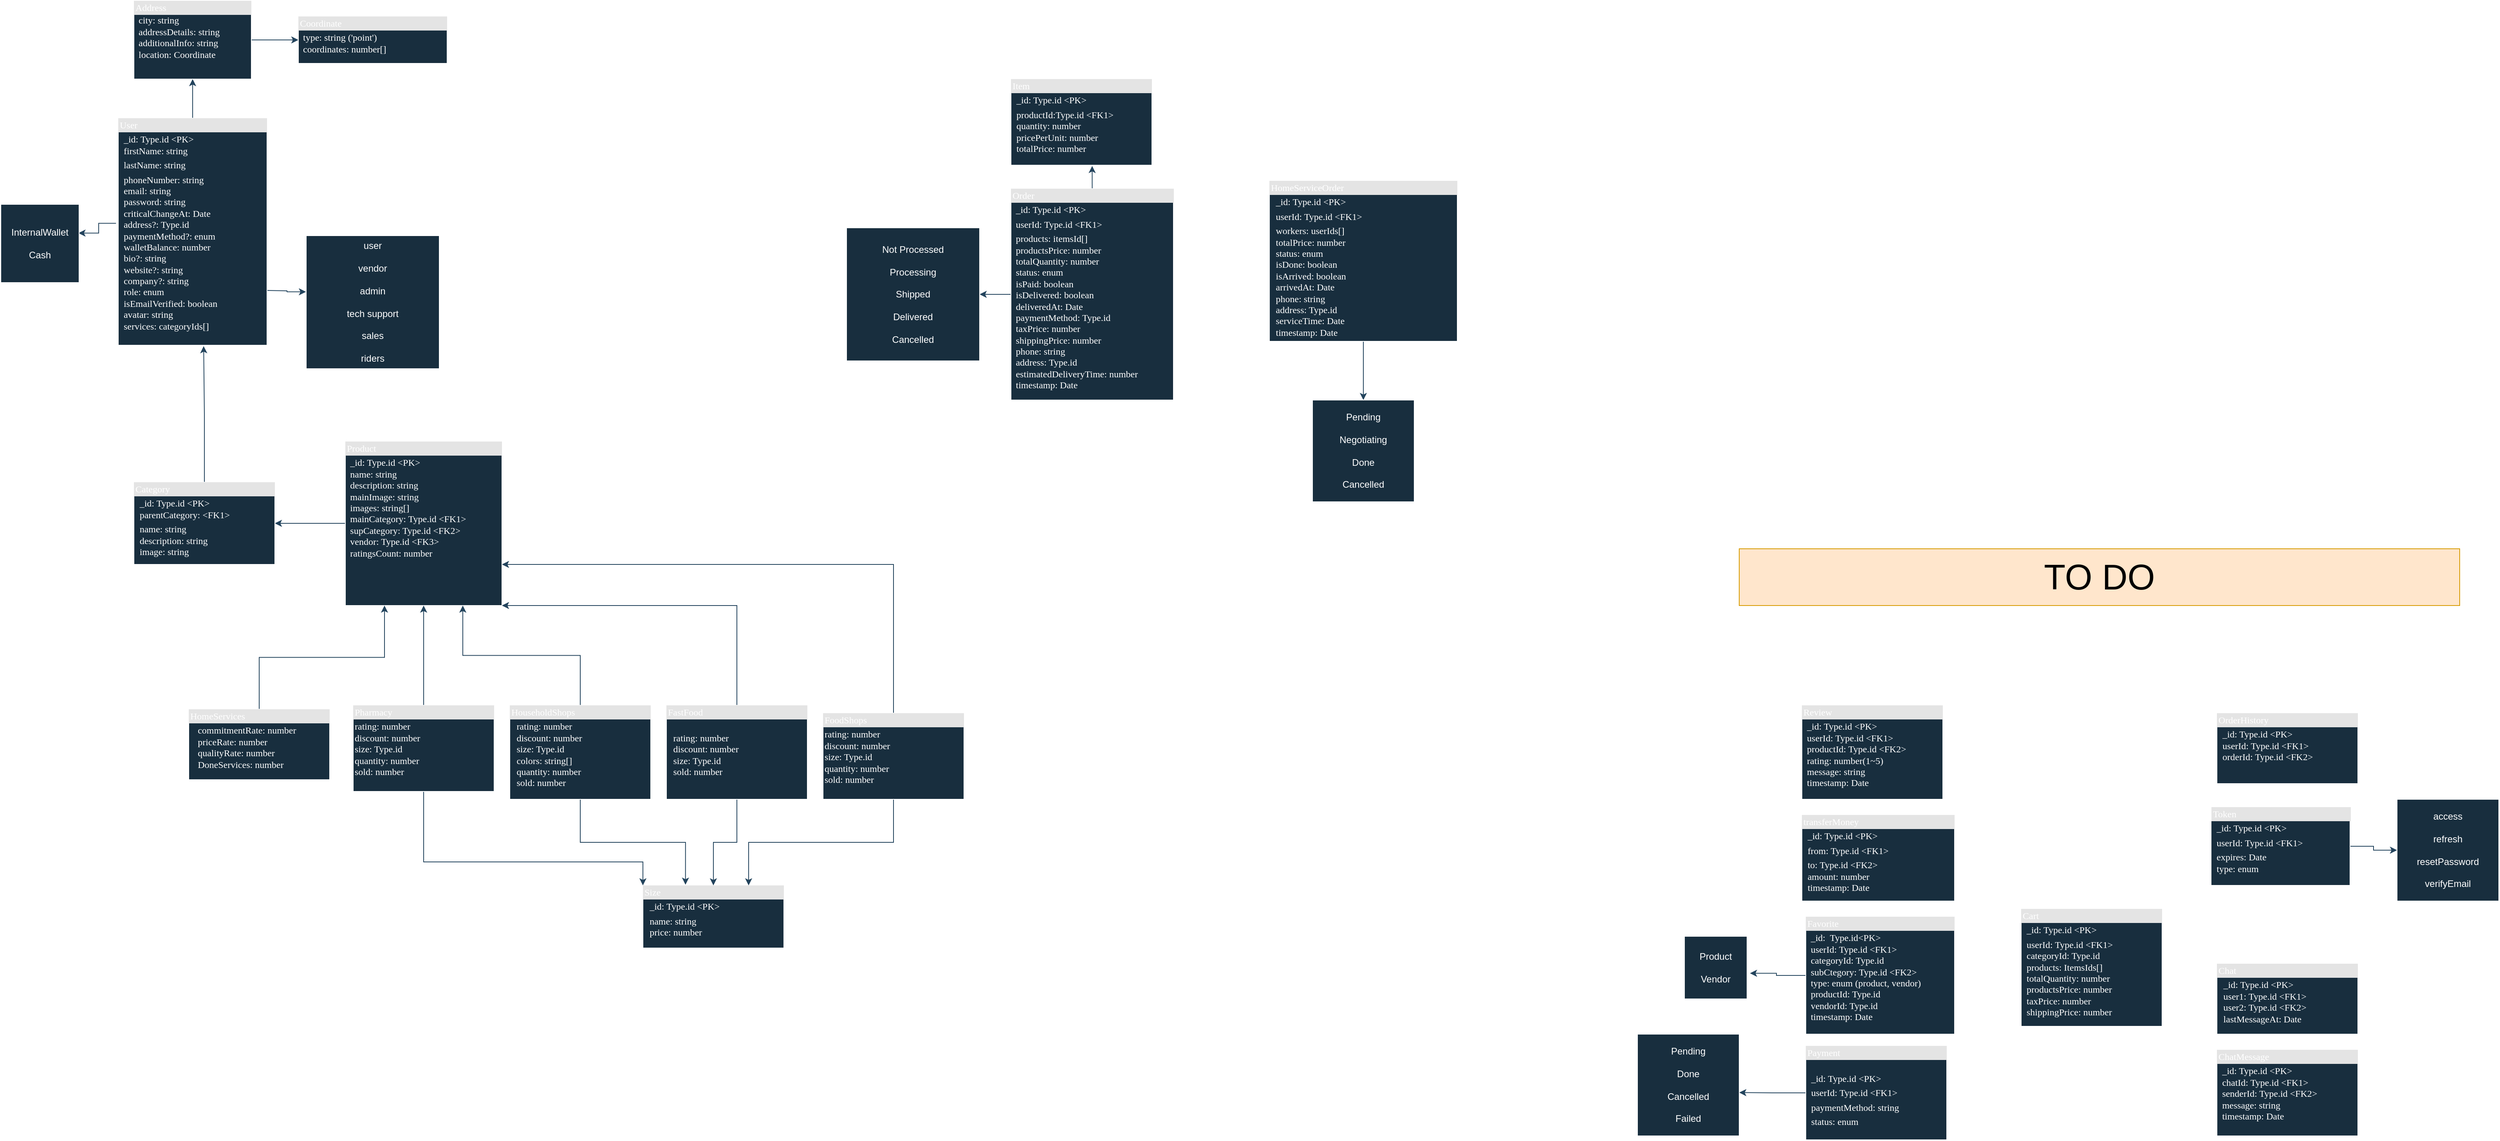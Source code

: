 <mxfile version="21.6.6" type="device">
  <diagram name="Page-1" id="2ca16b54-16f6-2749-3443-fa8db7711227">
    <mxGraphModel dx="6800" dy="2807" grid="1" gridSize="10" guides="1" tooltips="1" connect="1" arrows="1" fold="1" page="1" pageScale="1" pageWidth="1100" pageHeight="850" background="none" math="0" shadow="0">
      <root>
        <mxCell id="0" />
        <mxCell id="1" parent="0" />
        <mxCell id="s3C25jFBt-9yLEdoIZRi-40" style="edgeStyle=orthogonalEdgeStyle;rounded=0;orthogonalLoop=1;jettySize=auto;html=1;entryX=-0.002;entryY=0.422;entryDx=0;entryDy=0;entryPerimeter=0;labelBackgroundColor=none;fontColor=default;strokeColor=#23445D;" edge="1" parent="1" target="s3C25jFBt-9yLEdoIZRi-39">
          <mxGeometry relative="1" as="geometry">
            <mxPoint x="-1940" y="-430" as="sourcePoint" />
          </mxGeometry>
        </mxCell>
        <mxCell id="s3C25jFBt-9yLEdoIZRi-51" style="edgeStyle=orthogonalEdgeStyle;rounded=0;orthogonalLoop=1;jettySize=auto;html=1;exitX=0.5;exitY=0;exitDx=0;exitDy=0;entryX=0.5;entryY=1;entryDx=0;entryDy=0;labelBackgroundColor=none;fontColor=default;strokeColor=#23445D;" edge="1" parent="1" source="2ed32ef02a7f4228-1" target="2ed32ef02a7f4228-7">
          <mxGeometry relative="1" as="geometry" />
        </mxCell>
        <mxCell id="s3C25jFBt-9yLEdoIZRi-56" style="edgeStyle=orthogonalEdgeStyle;rounded=0;orthogonalLoop=1;jettySize=auto;html=1;exitX=-0.015;exitY=0.463;exitDx=0;exitDy=0;entryX=0.992;entryY=0.367;entryDx=0;entryDy=0;entryPerimeter=0;exitPerimeter=0;labelBackgroundColor=none;fontColor=default;strokeColor=#23445D;" edge="1" parent="1" source="2ed32ef02a7f4228-1" target="s3C25jFBt-9yLEdoIZRi-55">
          <mxGeometry relative="1" as="geometry" />
        </mxCell>
        <mxCell id="2ed32ef02a7f4228-1" value="&lt;div data-darkreader-inline-bgcolor=&quot;&quot; data-darkreader-inline-bgimage=&quot;&quot; style=&quot;box-sizing: border-box; width: 100%; background: rgb(228, 228, 228); padding: 2px; --darkreader-inline-bgimage: initial; --darkreader-inline-bgcolor: #272b2c;&quot;&gt;User&lt;/div&gt;&lt;table style=&quot;width:100%;font-size:1em;&quot; cellpadding=&quot;2&quot; cellspacing=&quot;0&quot;&gt;&lt;tbody&gt;&lt;tr&gt;&lt;td&gt;&lt;br&gt;&lt;/td&gt;&lt;td&gt;_id: Type.id &amp;lt;PK&amp;gt;&lt;br&gt;firstName: string&lt;/td&gt;&lt;/tr&gt;&lt;tr&gt;&lt;td&gt;&lt;br&gt;&lt;/td&gt;&lt;td&gt;lastName: string&lt;/td&gt;&lt;/tr&gt;&lt;tr&gt;&lt;td&gt;&lt;/td&gt;&lt;td&gt;phoneNumber: string&lt;br&gt;email: string&lt;br&gt;password: string&lt;br&gt;criticalChangeAt: Date&amp;nbsp; &amp;nbsp; &amp;nbsp;&amp;nbsp;&lt;br&gt;address?: Type.id&lt;br&gt;paymentMethod?: enum&lt;br&gt;walletBalance: number&lt;br&gt;bio?: string&lt;br&gt;website?: string&lt;br&gt;company?: string&lt;br&gt;role: enum&lt;br&gt;isEmailVerified: boolean&lt;br&gt;avatar: string&lt;br&gt;services: categoryIds[]&lt;br&gt;&lt;br&gt;&lt;/td&gt;&lt;td&gt;&lt;br&gt;&lt;/td&gt;&lt;td&gt;&lt;br&gt;&lt;/td&gt;&lt;td&gt;&lt;br&gt;&lt;/td&gt;&lt;td&gt;&lt;br&gt;&lt;/td&gt;&lt;/tr&gt;&lt;/tbody&gt;&lt;/table&gt;" style="verticalAlign=top;align=left;overflow=fill;html=1;rounded=0;shadow=0;comic=0;labelBackgroundColor=none;strokeWidth=1;fontFamily=Verdana;fontSize=12;fillColor=#182E3E;strokeColor=#FFFFFF;fontColor=#FFFFFF;" parent="1" vertex="1">
          <mxGeometry x="-2130" y="-650" width="190" height="290" as="geometry" />
        </mxCell>
        <mxCell id="s3C25jFBt-9yLEdoIZRi-57" style="edgeStyle=orthogonalEdgeStyle;rounded=0;orthogonalLoop=1;jettySize=auto;html=1;exitX=0;exitY=0.5;exitDx=0;exitDy=0;entryX=1;entryY=0.5;entryDx=0;entryDy=0;labelBackgroundColor=none;fontColor=default;strokeColor=#23445D;" edge="1" parent="1" source="2ed32ef02a7f4228-2" target="2ed32ef02a7f4228-8">
          <mxGeometry relative="1" as="geometry" />
        </mxCell>
        <mxCell id="2ed32ef02a7f4228-2" value="&lt;div data-darkreader-inline-bgcolor=&quot;&quot; data-darkreader-inline-bgimage=&quot;&quot; style=&quot;box-sizing: border-box; width: 100%; background: rgb(228, 228, 228); padding: 2px; --darkreader-inline-bgimage: initial; --darkreader-inline-bgcolor: #272b2c;&quot;&gt;Product&amp;nbsp;&lt;br&gt;&lt;/div&gt;&lt;table style=&quot;width: 100% ; font-size: 1em&quot; cellpadding=&quot;2&quot; cellspacing=&quot;0&quot;&gt;&lt;tbody&gt;&lt;tr&gt;&lt;td&gt;&lt;br&gt;&lt;/td&gt;&lt;td&gt;_id: Type.id &amp;lt;PK&amp;gt;&lt;br&gt;name: string&lt;br&gt;description: string&lt;br&gt;mainImage: string&lt;br&gt;images: string[]&lt;br&gt;mainCategory: Type.id &amp;lt;FK1&amp;gt;&lt;br&gt;supCategory: Type.id &amp;lt;FK2&amp;gt;&lt;br&gt;vendor: Type.id &amp;lt;FK3&amp;gt;&lt;br&gt;ratingsCount: number&lt;br&gt;&lt;/td&gt;&lt;/tr&gt;&lt;tr&gt;&lt;td&gt;&lt;br&gt;&lt;/td&gt;&lt;td&gt;&lt;br&gt;&lt;br&gt;&lt;/td&gt;&lt;td&gt;&lt;br&gt;&lt;/td&gt;&lt;td&gt;&lt;br&gt;&lt;/td&gt;&lt;td&gt;&lt;br&gt;&lt;/td&gt;&lt;td&gt;&lt;br&gt;&lt;/td&gt;&lt;td&gt;&lt;br&gt;&lt;/td&gt;&lt;td&gt;&lt;br&gt;&lt;/td&gt;&lt;td&gt;&lt;br&gt;&lt;/td&gt;&lt;td&gt;&lt;br&gt;&lt;/td&gt;&lt;td&gt;&lt;br&gt;&lt;/td&gt;&lt;/tr&gt;&lt;/tbody&gt;&lt;/table&gt;" style="verticalAlign=top;align=left;overflow=fill;html=1;rounded=0;shadow=0;comic=0;labelBackgroundColor=none;strokeWidth=1;fontFamily=Verdana;fontSize=12;fillColor=#182E3E;strokeColor=#FFFFFF;fontColor=#FFFFFF;" parent="1" vertex="1">
          <mxGeometry x="-1840" y="-237.5" width="200" height="210" as="geometry" />
        </mxCell>
        <mxCell id="2ed32ef02a7f4228-3" value="&lt;div data-darkreader-inline-bgcolor=&quot;&quot; data-darkreader-inline-bgimage=&quot;&quot; style=&quot;box-sizing: border-box; width: 100%; background: rgb(228, 228, 228); padding: 2px; --darkreader-inline-bgimage: initial; --darkreader-inline-bgcolor: #272b2c;&quot;&gt;Cart&lt;br&gt;&lt;/div&gt;&lt;table style=&quot;width: 100% ; font-size: 1em&quot; cellpadding=&quot;2&quot; cellspacing=&quot;0&quot;&gt;&lt;tbody&gt;&lt;tr&gt;&lt;td&gt;&lt;br&gt;&lt;/td&gt;&lt;td&gt;_id: Type.id &amp;lt;PK&amp;gt;&lt;br&gt;&lt;/td&gt;&lt;/tr&gt;&lt;tr&gt;&lt;td style=&quot;&quot;&gt;&lt;br&gt;&lt;/td&gt;&lt;td&gt;userId: Type.id &amp;lt;FK1&amp;gt;&lt;br&gt;categoryId: Type.id&lt;br&gt;products: ItemsIds[]&lt;br&gt;totalQuantity: number&lt;br&gt;productsPrice: number&amp;nbsp;&lt;br&gt;taxPrice: number&lt;br data-darkreader-inline-border=&quot;&quot; style=&quot;border-color: var(--darkreader-border--border-color); --darkreader-inline-border: var(--darkreader-border--darkreader-border--border-color);&quot;&gt;shippingPrice: number&lt;br&gt;&lt;/td&gt;&lt;td&gt;&lt;br&gt;&lt;/td&gt;&lt;td&gt;&lt;/td&gt;&lt;td&gt;&lt;/td&gt;&lt;td&gt;&lt;/td&gt;&lt;td&gt;&lt;/td&gt;&lt;td&gt;&lt;br&gt;&lt;/td&gt;&lt;/tr&gt;&lt;/tbody&gt;&lt;/table&gt;" style="verticalAlign=top;align=left;overflow=fill;html=1;rounded=0;shadow=0;comic=0;labelBackgroundColor=none;strokeWidth=1;fontFamily=Verdana;fontSize=12;fillColor=#182E3E;strokeColor=#FFFFFF;fontColor=#FFFFFF;" parent="1" vertex="1">
          <mxGeometry x="300" y="360" width="180" height="150" as="geometry" />
        </mxCell>
        <mxCell id="s3C25jFBt-9yLEdoIZRi-48" style="edgeStyle=orthogonalEdgeStyle;rounded=0;orthogonalLoop=1;jettySize=auto;html=1;exitX=0;exitY=0.5;exitDx=0;exitDy=0;entryX=1;entryY=0.574;entryDx=0;entryDy=0;entryPerimeter=0;labelBackgroundColor=none;fontColor=default;strokeColor=#23445D;" edge="1" parent="1" source="2ed32ef02a7f4228-4" target="s3C25jFBt-9yLEdoIZRi-47">
          <mxGeometry relative="1" as="geometry" />
        </mxCell>
        <mxCell id="2ed32ef02a7f4228-4" value="&lt;div data-darkreader-inline-bgcolor=&quot;&quot; data-darkreader-inline-bgimage=&quot;&quot; style=&quot;box-sizing: border-box; width: 100%; background: rgb(228, 228, 228); padding: 2px; --darkreader-inline-bgimage: initial; --darkreader-inline-bgcolor: #272b2c;&quot;&gt;Payment&amp;nbsp;&lt;br&gt;&lt;/div&gt;&lt;br&gt;&lt;table style=&quot;width: 100% ; font-size: 1em&quot; cellpadding=&quot;2&quot; cellspacing=&quot;0&quot;&gt;&lt;tbody&gt;&lt;tr&gt;&lt;td&gt;&lt;br&gt;&lt;/td&gt;&lt;td&gt;_id: Type.id &amp;lt;PK&amp;gt;&lt;br&gt;&lt;/td&gt;&lt;/tr&gt;&lt;tr&gt;&lt;td&gt;&lt;br&gt;&lt;/td&gt;&lt;td&gt;userId: Type.id &amp;lt;FK1&amp;gt;&lt;br&gt;&lt;/td&gt;&lt;/tr&gt;&lt;tr&gt;&lt;td&gt;&lt;/td&gt;&lt;td&gt;paymentMethod: string&lt;br&gt;&lt;/td&gt;&lt;/tr&gt;&lt;tr&gt;&lt;td&gt;&lt;br&gt;&lt;/td&gt;&lt;td&gt;status: enum&lt;br&gt;&lt;br&gt;&lt;/td&gt;&lt;td&gt;&lt;br&gt;&lt;/td&gt;&lt;td&gt;&lt;br&gt;&lt;/td&gt;&lt;td&gt;&lt;br&gt;&lt;/td&gt;&lt;td&gt;&lt;br&gt;&lt;/td&gt;&lt;td&gt;&lt;br&gt;&lt;/td&gt;&lt;td&gt;&lt;br&gt;&lt;/td&gt;&lt;td&gt;&lt;br&gt;&lt;/td&gt;&lt;/tr&gt;&lt;/tbody&gt;&lt;/table&gt;" style="verticalAlign=top;align=left;overflow=fill;html=1;rounded=0;shadow=0;comic=0;labelBackgroundColor=none;strokeWidth=1;fontFamily=Verdana;fontSize=12;fillColor=#182E3E;strokeColor=#FFFFFF;fontColor=#FFFFFF;" parent="1" vertex="1">
          <mxGeometry x="25" y="535" width="180" height="120" as="geometry" />
        </mxCell>
        <mxCell id="s3C25jFBt-9yLEdoIZRi-44" style="edgeStyle=orthogonalEdgeStyle;rounded=0;orthogonalLoop=1;jettySize=auto;html=1;exitX=0;exitY=0.5;exitDx=0;exitDy=0;entryX=1;entryY=0.5;entryDx=0;entryDy=0;labelBackgroundColor=none;fontColor=default;strokeColor=#23445D;" edge="1" parent="1" source="2ed32ef02a7f4228-5" target="s3C25jFBt-9yLEdoIZRi-43">
          <mxGeometry relative="1" as="geometry" />
        </mxCell>
        <mxCell id="s3C25jFBt-9yLEdoIZRi-76" style="edgeStyle=orthogonalEdgeStyle;rounded=0;orthogonalLoop=1;jettySize=auto;html=1;exitX=0.5;exitY=0;exitDx=0;exitDy=0;entryX=0.576;entryY=1.009;entryDx=0;entryDy=0;entryPerimeter=0;strokeColor=#23445D;" edge="1" parent="1" source="2ed32ef02a7f4228-5" target="s3C25jFBt-9yLEdoIZRi-7">
          <mxGeometry relative="1" as="geometry" />
        </mxCell>
        <mxCell id="2ed32ef02a7f4228-5" value="&lt;div data-darkreader-inline-bgcolor=&quot;&quot; data-darkreader-inline-bgimage=&quot;&quot; style=&quot;box-sizing: border-box; width: 100%; background: rgb(228, 228, 228); padding: 2px; --darkreader-inline-bgimage: initial; --darkreader-inline-bgcolor: #272b2c;&quot;&gt;Order&lt;br&gt;&lt;/div&gt;&lt;table style=&quot;width:100%;font-size:1em;&quot; cellpadding=&quot;2&quot; cellspacing=&quot;0&quot;&gt;&lt;tbody&gt;&lt;tr&gt;&lt;td&gt;&lt;br&gt;&lt;/td&gt;&lt;td&gt;_id: Type.id &amp;lt;PK&amp;gt;&lt;br&gt;&lt;/td&gt;&lt;/tr&gt;&lt;tr&gt;&lt;td&gt;&lt;br&gt;&lt;/td&gt;&lt;td&gt;userId: Type.id &amp;lt;FK1&amp;gt;&amp;nbsp;&lt;br&gt;&lt;/td&gt;&lt;/tr&gt;&lt;tr&gt;&lt;td&gt;&lt;/td&gt;&lt;td&gt;products: itemsId[]&lt;br&gt;productsPrice: number&lt;br&gt;totalQuantity: number&lt;br&gt;status: enum&lt;br&gt;isPaid: boolean&lt;br&gt;isDelivered: boolean&lt;br&gt;deliveredAt: Date&lt;br&gt;paymentMethod: Type.id&lt;br&gt;taxPrice: number&lt;br&gt;shippingPrice: number&lt;br&gt;phone: string&lt;br&gt;address: Type.id&lt;br&gt;estimatedDeliveryTime: number&lt;br&gt;timestamp: Date&lt;/td&gt;&lt;td&gt;&lt;br&gt;&lt;/td&gt;&lt;td&gt;&lt;br&gt;&lt;/td&gt;&lt;td&gt;&lt;br&gt;&lt;/td&gt;&lt;td&gt;&lt;br&gt;&lt;/td&gt;&lt;td&gt;&lt;br&gt;&lt;/td&gt;&lt;td&gt;&lt;br&gt;&lt;/td&gt;&lt;td&gt;&lt;br&gt;&lt;/td&gt;&lt;td&gt;&lt;br&gt;&lt;/td&gt;&lt;/tr&gt;&lt;/tbody&gt;&lt;/table&gt;" style="verticalAlign=top;align=left;overflow=fill;html=1;rounded=0;shadow=0;comic=0;labelBackgroundColor=none;strokeWidth=1;fontFamily=Verdana;fontSize=12;fillColor=#182E3E;strokeColor=#FFFFFF;fontColor=#FFFFFF;" parent="1" vertex="1">
          <mxGeometry x="-990" y="-560" width="207.5" height="270" as="geometry" />
        </mxCell>
        <mxCell id="s3C25jFBt-9yLEdoIZRi-53" style="edgeStyle=orthogonalEdgeStyle;rounded=0;orthogonalLoop=1;jettySize=auto;html=1;exitX=1;exitY=0.5;exitDx=0;exitDy=0;entryX=0;entryY=0.5;entryDx=0;entryDy=0;labelBackgroundColor=none;fontColor=default;strokeColor=#23445D;" edge="1" parent="1" source="2ed32ef02a7f4228-7" target="s3C25jFBt-9yLEdoIZRi-52">
          <mxGeometry relative="1" as="geometry" />
        </mxCell>
        <mxCell id="2ed32ef02a7f4228-7" value="&lt;div data-darkreader-inline-bgcolor=&quot;&quot; data-darkreader-inline-bgimage=&quot;&quot; style=&quot;box-sizing: border-box; width: 100%; background: rgb(228, 228, 228); padding: 2px; --darkreader-inline-bgimage: initial; --darkreader-inline-bgcolor: #272b2c;&quot;&gt;Address&lt;br&gt;&lt;/div&gt;&lt;blockquote data-darkreader-inline-border-left=&quot;&quot; data-darkreader-inline-border-bottom=&quot;&quot; data-darkreader-inline-border-right=&quot;&quot; data-darkreader-inline-border-top=&quot;&quot; style=&quot;margin: 0px 0px 0px 40px; border: none; padding: 0px; --darkreader-inline-border-top: initial; --darkreader-inline-border-right: initial; --darkreader-inline-border-bottom: initial; --darkreader-inline-border-left: initial;&quot;&gt;&lt;/blockquote&gt;&lt;span data-darkreader-inline-color=&quot;&quot; data-darkreader-inline-bgcolor=&quot;&quot; style=&quot;background-color: initial; color: rgb(255, 255, 255); --darkreader-inline-bgcolor: initial; --darkreader-inline-color: #e8e6e3;&quot;&gt;&lt;div style=&quot;&quot;&gt;&lt;span data-darkreader-inline-color=&quot;&quot; data-darkreader-inline-bgcolor=&quot;&quot; style=&quot;background-color: initial; color: rgb(255, 255, 255); --darkreader-inline-bgcolor: initial; --darkreader-inline-color: #e8e6e3;&quot;&gt;&amp;nbsp; city: string&lt;/span&gt;&lt;/div&gt;&lt;/span&gt;&lt;blockquote data-darkreader-inline-border-left=&quot;&quot; data-darkreader-inline-border-bottom=&quot;&quot; data-darkreader-inline-border-right=&quot;&quot; data-darkreader-inline-border-top=&quot;&quot; style=&quot;margin: 0px 0px 0px 40px; border: none; padding: 0px; --darkreader-inline-border-top: initial; --darkreader-inline-border-right: initial; --darkreader-inline-border-bottom: initial; --darkreader-inline-border-left: initial;&quot;&gt;&lt;/blockquote&gt;&lt;span data-darkreader-inline-color=&quot;&quot; data-darkreader-inline-bgcolor=&quot;&quot; style=&quot;background-color: initial; color: rgb(255, 255, 255); --darkreader-inline-bgcolor: initial; --darkreader-inline-color: #e8e6e3;&quot;&gt;&lt;div style=&quot;&quot;&gt;&lt;span data-darkreader-inline-color=&quot;&quot; data-darkreader-inline-bgcolor=&quot;&quot; style=&quot;background-color: initial; color: rgb(255, 255, 255); --darkreader-inline-bgcolor: initial; --darkreader-inline-color: #e8e6e3;&quot;&gt;&amp;nbsp; addressDetails: string&lt;/span&gt;&lt;/div&gt;&lt;/span&gt;&lt;blockquote data-darkreader-inline-border-left=&quot;&quot; data-darkreader-inline-border-bottom=&quot;&quot; data-darkreader-inline-border-right=&quot;&quot; data-darkreader-inline-border-top=&quot;&quot; style=&quot;margin: 0px 0px 0px 40px; border: none; padding: 0px; --darkreader-inline-border-top: initial; --darkreader-inline-border-right: initial; --darkreader-inline-border-bottom: initial; --darkreader-inline-border-left: initial;&quot;&gt;&lt;/blockquote&gt;&lt;span data-darkreader-inline-color=&quot;&quot; data-darkreader-inline-bgcolor=&quot;&quot; style=&quot;background-color: initial; color: rgb(255, 255, 255); --darkreader-inline-bgcolor: initial; --darkreader-inline-color: #e8e6e3;&quot;&gt;&lt;div style=&quot;&quot;&gt;&lt;span data-darkreader-inline-color=&quot;&quot; data-darkreader-inline-bgcolor=&quot;&quot; style=&quot;background-color: initial; color: rgb(255, 255, 255); --darkreader-inline-bgcolor: initial; --darkreader-inline-color: #e8e6e3;&quot;&gt;&amp;nbsp; additionalInfo: string&lt;/span&gt;&lt;/div&gt;&lt;/span&gt;&lt;div style=&quot;&quot;&gt;&lt;span data-darkreader-inline-color=&quot;&quot; data-darkreader-inline-bgcolor=&quot;&quot; style=&quot;background-color: initial; color: rgb(255, 255, 255); --darkreader-inline-bgcolor: initial; --darkreader-inline-color: #e8e6e3;&quot;&gt;&amp;nbsp; location: Coordinate&lt;/span&gt;&lt;/div&gt;" style="verticalAlign=top;align=left;overflow=fill;html=1;rounded=0;shadow=0;comic=0;labelBackgroundColor=none;strokeWidth=1;fontFamily=Verdana;fontSize=12;fillColor=#182E3E;strokeColor=#FFFFFF;fontColor=#FFFFFF;" parent="1" vertex="1">
          <mxGeometry x="-2110" y="-800" width="150" height="100" as="geometry" />
        </mxCell>
        <mxCell id="s3C25jFBt-9yLEdoIZRi-58" style="edgeStyle=orthogonalEdgeStyle;rounded=0;orthogonalLoop=1;jettySize=auto;html=1;exitX=0.5;exitY=0;exitDx=0;exitDy=0;entryX=0.574;entryY=1.004;entryDx=0;entryDy=0;entryPerimeter=0;strokeColor=#23445D;" edge="1" parent="1" source="2ed32ef02a7f4228-8" target="2ed32ef02a7f4228-1">
          <mxGeometry relative="1" as="geometry" />
        </mxCell>
        <mxCell id="2ed32ef02a7f4228-8" value="&lt;div data-darkreader-inline-bgcolor=&quot;&quot; data-darkreader-inline-bgimage=&quot;&quot; style=&quot;box-sizing: border-box; width: 100%; background: rgb(228, 228, 228); padding: 2px; --darkreader-inline-bgimage: initial; --darkreader-inline-bgcolor: #272b2c;&quot;&gt;Category&lt;br&gt;&lt;/div&gt;&lt;table style=&quot;width: 100% ; font-size: 1em&quot; cellpadding=&quot;2&quot; cellspacing=&quot;0&quot;&gt;&lt;tbody&gt;&lt;tr&gt;&lt;td&gt;&lt;br&gt;&lt;/td&gt;&lt;td&gt;_id: Type.id &amp;lt;PK&amp;gt;&lt;br&gt;parentCategory: &amp;lt;FK1&amp;gt;&lt;/td&gt;&lt;/tr&gt;&lt;tr&gt;&lt;td&gt;&lt;br&gt;&lt;/td&gt;&lt;td&gt;name: string&lt;br&gt;description: string&lt;br&gt;image: string&lt;/td&gt;&lt;td&gt;&lt;br&gt;&lt;/td&gt;&lt;td&gt;&lt;br&gt;&lt;/td&gt;&lt;td&gt;&lt;br&gt;&lt;/td&gt;&lt;/tr&gt;&lt;/tbody&gt;&lt;/table&gt;" style="verticalAlign=top;align=left;overflow=fill;html=1;rounded=0;shadow=0;comic=0;labelBackgroundColor=none;strokeWidth=1;fontFamily=Verdana;fontSize=12;fillColor=#182E3E;strokeColor=#FFFFFF;fontColor=#FFFFFF;" parent="1" vertex="1">
          <mxGeometry x="-2110" y="-185" width="180" height="105" as="geometry" />
        </mxCell>
        <mxCell id="2ed32ef02a7f4228-9" value="&lt;div data-darkreader-inline-bgcolor=&quot;&quot; data-darkreader-inline-bgimage=&quot;&quot; style=&quot;box-sizing: border-box; width: 100%; background: rgb(228, 228, 228); padding: 2px; --darkreader-inline-bgimage: initial; --darkreader-inline-bgcolor: #272b2c;&quot;&gt;ChatMessage&lt;br&gt;&lt;/div&gt;&lt;table style=&quot;width:100%;font-size:1em;&quot; cellpadding=&quot;2&quot; cellspacing=&quot;0&quot;&gt;&lt;tbody&gt;&lt;tr&gt;&lt;td&gt;&lt;br&gt;&lt;/td&gt;&lt;td&gt;_id: Type.id &amp;lt;PK&amp;gt;&lt;br&gt;chatId: Type.id &amp;lt;FK1&amp;gt;&lt;br&gt;senderId: Type.id &amp;lt;FK2&amp;gt;&lt;br&gt;message: string&lt;br&gt;timestamp: Date&lt;br&gt;&lt;/td&gt;&lt;/tr&gt;&lt;tr&gt;&lt;td&gt;&lt;br&gt;&lt;/td&gt;&lt;td&gt;&lt;/td&gt;&lt;td&gt;&lt;br&gt;&lt;/td&gt;&lt;td&gt;&lt;br&gt;&lt;/td&gt;&lt;td&gt;&lt;br&gt;&lt;/td&gt;&lt;td&gt;&lt;br&gt;&lt;/td&gt;&lt;td&gt;&lt;br&gt;&lt;/td&gt;&lt;td&gt;&lt;br&gt;&lt;/td&gt;&lt;/tr&gt;&lt;/tbody&gt;&lt;/table&gt;" style="verticalAlign=top;align=left;overflow=fill;html=1;rounded=0;shadow=0;comic=0;labelBackgroundColor=none;strokeWidth=1;fontFamily=Verdana;fontSize=12;fillColor=#182E3E;strokeColor=#FFFFFF;fontColor=#FFFFFF;" parent="1" vertex="1">
          <mxGeometry x="550" y="540" width="180" height="110" as="geometry" />
        </mxCell>
        <mxCell id="2ed32ef02a7f4228-10" value="&lt;div data-darkreader-inline-bgcolor=&quot;&quot; data-darkreader-inline-bgimage=&quot;&quot; style=&quot;box-sizing: border-box; width: 100%; background: rgb(228, 228, 228); padding: 2px; --darkreader-inline-bgimage: initial; --darkreader-inline-bgcolor: #272b2c;&quot;&gt;Review&lt;/div&gt;&lt;table style=&quot;width: 100% ; font-size: 1em&quot; cellpadding=&quot;2&quot; cellspacing=&quot;0&quot;&gt;&lt;tbody&gt;&lt;tr&gt;&lt;td&gt;&lt;br&gt;&lt;/td&gt;&lt;td&gt;_id: Type.id &amp;lt;PK&amp;gt;&lt;br&gt;userId: Type.id &amp;lt;FK1&amp;gt;&lt;br&gt;productId: Type.id &amp;lt;FK2&amp;gt;&lt;br&gt;rating: number(1~5)&lt;br&gt;message: string&lt;br&gt;timestamp: Date&lt;/td&gt;&lt;/tr&gt;&lt;tr&gt;&lt;td&gt;&lt;br&gt;&lt;/td&gt;&lt;td&gt;&lt;/td&gt;&lt;td&gt;&lt;br&gt;&lt;/td&gt;&lt;td&gt;&lt;br&gt;&lt;/td&gt;&lt;td&gt;&lt;br&gt;&lt;/td&gt;&lt;td&gt;&lt;br&gt;&lt;/td&gt;&lt;td&gt;&lt;br&gt;&lt;/td&gt;&lt;td&gt;&lt;br&gt;&lt;/td&gt;&lt;/tr&gt;&lt;/tbody&gt;&lt;/table&gt;" style="verticalAlign=top;align=left;overflow=fill;html=1;rounded=0;shadow=0;comic=0;labelBackgroundColor=none;strokeWidth=1;fontFamily=Verdana;fontSize=12;fillColor=#182E3E;strokeColor=#FFFFFF;fontColor=#FFFFFF;" parent="1" vertex="1">
          <mxGeometry x="20" y="100" width="180" height="120" as="geometry" />
        </mxCell>
        <mxCell id="2ed32ef02a7f4228-11" value="&lt;div data-darkreader-inline-bgcolor=&quot;&quot; data-darkreader-inline-bgimage=&quot;&quot; style=&quot;box-sizing: border-box; width: 100%; background: rgb(228, 228, 228); padding: 2px; --darkreader-inline-bgimage: initial; --darkreader-inline-bgcolor: #272b2c;&quot;&gt;OrderHistory&lt;br&gt;&lt;/div&gt;&lt;table style=&quot;width:100%;font-size:1em;&quot; cellpadding=&quot;2&quot; cellspacing=&quot;0&quot;&gt;&lt;tbody&gt;&lt;tr&gt;&lt;td&gt;&lt;br&gt;&lt;/td&gt;&lt;td&gt;_id: Type.id &amp;lt;PK&amp;gt;&lt;br&gt;userId: Type.id &amp;lt;FK1&amp;gt;&lt;br&gt;orderId: Type.id &amp;lt;FK2&amp;gt;&lt;br&gt;&lt;/td&gt;&lt;/tr&gt;&lt;tr&gt;&lt;td&gt;&lt;br&gt;&lt;/td&gt;&lt;td&gt;&lt;/td&gt;&lt;td&gt;&lt;br&gt;&lt;/td&gt;&lt;td&gt;&lt;br&gt;&lt;/td&gt;&lt;td&gt;&lt;br&gt;&lt;/td&gt;&lt;td&gt;&lt;br&gt;&lt;/td&gt;&lt;/tr&gt;&lt;/tbody&gt;&lt;/table&gt;" style="verticalAlign=top;align=left;overflow=fill;html=1;rounded=0;shadow=0;comic=0;labelBackgroundColor=none;strokeWidth=1;fontFamily=Verdana;fontSize=12;fillColor=#182E3E;strokeColor=#FFFFFF;fontColor=#FFFFFF;" parent="1" vertex="1">
          <mxGeometry x="550" y="110" width="180" height="90" as="geometry" />
        </mxCell>
        <mxCell id="s3C25jFBt-9yLEdoIZRi-50" style="edgeStyle=orthogonalEdgeStyle;rounded=0;orthogonalLoop=1;jettySize=auto;html=1;exitX=0;exitY=0.5;exitDx=0;exitDy=0;entryX=1.047;entryY=0.59;entryDx=0;entryDy=0;entryPerimeter=0;labelBackgroundColor=none;fontColor=default;strokeColor=#23445D;" edge="1" parent="1" source="2ed32ef02a7f4228-12" target="s3C25jFBt-9yLEdoIZRi-49">
          <mxGeometry relative="1" as="geometry" />
        </mxCell>
        <mxCell id="2ed32ef02a7f4228-12" value="&lt;div data-darkreader-inline-bgcolor=&quot;&quot; data-darkreader-inline-bgimage=&quot;&quot; style=&quot;box-sizing: border-box; width: 100%; background: rgb(228, 228, 228); padding: 2px; --darkreader-inline-bgimage: initial; --darkreader-inline-bgcolor: #272b2c;&quot;&gt;Favorite&lt;br&gt;&lt;/div&gt;&lt;table style=&quot;width: 100% ; font-size: 1em&quot; cellpadding=&quot;2&quot; cellspacing=&quot;0&quot;&gt;&lt;tbody&gt;&lt;tr&gt;&lt;td&gt;&lt;/td&gt;&lt;td&gt;_id:&amp;nbsp; Type.id&amp;lt;PK&amp;gt;&lt;br&gt;userId: Type.id &amp;lt;FK1&amp;gt;&lt;br&gt;categoryId: Type.id&lt;br&gt;subCtegory: Type.id &amp;lt;FK2&amp;gt;&lt;br&gt;type: enum (product, vendor)&lt;br&gt;productId: Type.id&lt;br&gt;vendorId: Type.id&lt;br&gt;timestamp: Date&lt;/td&gt;&lt;/tr&gt;&lt;tr&gt;&lt;td&gt;&lt;br&gt;&lt;/td&gt;&lt;td&gt;&lt;/td&gt;&lt;td&gt;&lt;br&gt;&lt;/td&gt;&lt;td&gt;&amp;nbsp;&lt;/td&gt;&lt;td&gt;&lt;br&gt;&lt;/td&gt;&lt;td&gt;&lt;br&gt;&lt;/td&gt;&lt;td&gt;&lt;br&gt;&lt;/td&gt;&lt;td&gt;&lt;br&gt;&lt;br&gt;&lt;/td&gt;&lt;/tr&gt;&lt;/tbody&gt;&lt;/table&gt;" style="verticalAlign=top;align=left;overflow=fill;html=1;rounded=0;shadow=0;comic=0;labelBackgroundColor=none;strokeWidth=1;fontFamily=Verdana;fontSize=12;fillColor=#182E3E;strokeColor=#FFFFFF;fontColor=#FFFFFF;" parent="1" vertex="1">
          <mxGeometry x="25" y="370" width="190" height="150" as="geometry" />
        </mxCell>
        <mxCell id="s3C25jFBt-9yLEdoIZRi-42" style="edgeStyle=orthogonalEdgeStyle;rounded=0;orthogonalLoop=1;jettySize=auto;html=1;exitX=1;exitY=0.5;exitDx=0;exitDy=0;entryX=0;entryY=0.5;entryDx=0;entryDy=0;labelBackgroundColor=none;fontColor=default;strokeColor=#23445D;" edge="1" parent="1" source="s3C25jFBt-9yLEdoIZRi-5" target="s3C25jFBt-9yLEdoIZRi-41">
          <mxGeometry relative="1" as="geometry" />
        </mxCell>
        <mxCell id="s3C25jFBt-9yLEdoIZRi-5" value="&lt;div data-darkreader-inline-bgcolor=&quot;&quot; data-darkreader-inline-bgimage=&quot;&quot; style=&quot;box-sizing: border-box; width: 100%; background: rgb(228, 228, 228); padding: 2px; --darkreader-inline-bgimage: initial; --darkreader-inline-bgcolor: #272b2c;&quot;&gt;Token&lt;/div&gt;&lt;table style=&quot;width:100%;font-size:1em;&quot; cellpadding=&quot;2&quot; cellspacing=&quot;0&quot;&gt;&lt;tbody&gt;&lt;tr&gt;&lt;td&gt;&lt;br&gt;&lt;/td&gt;&lt;td&gt;_id: Type.id &amp;lt;PK&amp;gt;&lt;br&gt;&lt;/td&gt;&lt;/tr&gt;&lt;tr&gt;&lt;td&gt;&lt;br&gt;&lt;/td&gt;&lt;td&gt;userId: Type.id &amp;lt;FK1&amp;gt;&amp;nbsp;&lt;br&gt;&lt;/td&gt;&lt;/tr&gt;&lt;tr&gt;&lt;td&gt;&lt;/td&gt;&lt;td&gt;expires: Date&lt;br&gt;type: enum&lt;br&gt;&lt;/td&gt;&lt;td&gt;&lt;br&gt;&lt;/td&gt;&lt;td&gt;&lt;br&gt;&lt;/td&gt;&lt;td&gt;&lt;br&gt;&lt;/td&gt;&lt;td&gt;&lt;br&gt;&lt;/td&gt;&lt;td&gt;&lt;br&gt;&lt;/td&gt;&lt;td&gt;&lt;br&gt;&lt;/td&gt;&lt;td&gt;&lt;br&gt;&lt;/td&gt;&lt;td&gt;&lt;br&gt;&lt;/td&gt;&lt;/tr&gt;&lt;/tbody&gt;&lt;/table&gt;" style="verticalAlign=top;align=left;overflow=fill;html=1;rounded=0;shadow=0;comic=0;labelBackgroundColor=none;strokeWidth=1;fontFamily=Verdana;fontSize=12;fillColor=#182E3E;strokeColor=#FFFFFF;fontColor=#FFFFFF;" vertex="1" parent="1">
          <mxGeometry x="542.5" y="230" width="177.5" height="100" as="geometry" />
        </mxCell>
        <mxCell id="s3C25jFBt-9yLEdoIZRi-6" value="&lt;div data-darkreader-inline-bgcolor=&quot;&quot; data-darkreader-inline-bgimage=&quot;&quot; style=&quot;box-sizing: border-box; width: 100%; background: rgb(228, 228, 228); padding: 2px; --darkreader-inline-bgimage: initial; --darkreader-inline-bgcolor: #272b2c;&quot;&gt;Size&lt;/div&gt;&lt;table style=&quot;width: 100% ; font-size: 1em&quot; cellpadding=&quot;2&quot; cellspacing=&quot;0&quot;&gt;&lt;tbody&gt;&lt;tr&gt;&lt;td&gt;&lt;br&gt;&lt;/td&gt;&lt;td&gt;_id: Type.id &amp;lt;PK&amp;gt;&lt;br&gt;&lt;/td&gt;&lt;/tr&gt;&lt;tr&gt;&lt;td&gt;&lt;br&gt;&lt;/td&gt;&lt;td&gt;name: string&lt;br&gt;price: number&lt;/td&gt;&lt;td&gt;&lt;br&gt;&lt;/td&gt;&lt;td&gt;&lt;br&gt;&lt;/td&gt;&lt;td&gt;&lt;br&gt;&lt;/td&gt;&lt;/tr&gt;&lt;/tbody&gt;&lt;/table&gt;" style="verticalAlign=top;align=left;overflow=fill;html=1;rounded=0;shadow=0;comic=0;labelBackgroundColor=none;strokeWidth=1;fontFamily=Verdana;fontSize=12;fillColor=#182E3E;strokeColor=#FFFFFF;fontColor=#FFFFFF;" vertex="1" parent="1">
          <mxGeometry x="-1460" y="330" width="180" height="80" as="geometry" />
        </mxCell>
        <mxCell id="s3C25jFBt-9yLEdoIZRi-7" value="&lt;div data-darkreader-inline-bgcolor=&quot;&quot; data-darkreader-inline-bgimage=&quot;&quot; style=&quot;box-sizing: border-box; width: 100%; background: rgb(228, 228, 228); padding: 2px; --darkreader-inline-bgimage: initial; --darkreader-inline-bgcolor: #272b2c;&quot;&gt;Item&lt;/div&gt;&lt;table style=&quot;width: 100% ; font-size: 1em&quot; cellpadding=&quot;2&quot; cellspacing=&quot;0&quot;&gt;&lt;tbody&gt;&lt;tr&gt;&lt;td&gt;&lt;br&gt;&lt;/td&gt;&lt;td&gt;_id: Type.id &amp;lt;PK&amp;gt;&lt;br&gt;&lt;/td&gt;&lt;/tr&gt;&lt;tr&gt;&lt;td&gt;&lt;br&gt;&lt;/td&gt;&lt;td&gt;productId:Type.id &amp;lt;FK1&amp;gt;&lt;br&gt;quantity: number&lt;br&gt;pricePerUnit: number&lt;br&gt;totalPrice: number&amp;nbsp;&lt;/td&gt;&lt;td&gt;&lt;br&gt;&lt;/td&gt;&lt;td&gt;&lt;br&gt;&lt;/td&gt;&lt;td&gt;&lt;br&gt;&lt;/td&gt;&lt;/tr&gt;&lt;/tbody&gt;&lt;/table&gt;" style="verticalAlign=top;align=left;overflow=fill;html=1;rounded=0;shadow=0;comic=0;labelBackgroundColor=none;strokeWidth=1;fontFamily=Verdana;fontSize=12;fillColor=#182E3E;strokeColor=#FFFFFF;fontColor=#FFFFFF;" vertex="1" parent="1">
          <mxGeometry x="-990" y="-700" width="180" height="110" as="geometry" />
        </mxCell>
        <mxCell id="s3C25jFBt-9yLEdoIZRi-61" style="edgeStyle=orthogonalEdgeStyle;rounded=0;orthogonalLoop=1;jettySize=auto;html=1;exitX=0.5;exitY=1;exitDx=0;exitDy=0;entryX=0;entryY=0;entryDx=0;entryDy=0;strokeColor=#23445D;" edge="1" parent="1" source="s3C25jFBt-9yLEdoIZRi-11" target="s3C25jFBt-9yLEdoIZRi-6">
          <mxGeometry relative="1" as="geometry">
            <Array as="points">
              <mxPoint x="-1740" y="300" />
              <mxPoint x="-1460" y="300" />
            </Array>
          </mxGeometry>
        </mxCell>
        <mxCell id="s3C25jFBt-9yLEdoIZRi-73" style="edgeStyle=orthogonalEdgeStyle;rounded=0;orthogonalLoop=1;jettySize=auto;html=1;exitX=0.5;exitY=0;exitDx=0;exitDy=0;entryX=0.5;entryY=1;entryDx=0;entryDy=0;strokeColor=#23445D;" edge="1" parent="1" source="s3C25jFBt-9yLEdoIZRi-11" target="2ed32ef02a7f4228-2">
          <mxGeometry relative="1" as="geometry" />
        </mxCell>
        <mxCell id="s3C25jFBt-9yLEdoIZRi-11" value="&lt;div data-darkreader-inline-bgcolor=&quot;&quot; data-darkreader-inline-bgimage=&quot;&quot; style=&quot;box-sizing: border-box; width: 100%; background: rgb(228, 228, 228); padding: 2px; --darkreader-inline-bgimage: initial; --darkreader-inline-bgcolor: #272b2c;&quot;&gt;Pharmacy&lt;br&gt;&lt;/div&gt;&lt;table style=&quot;width:100%;font-size:1em;&quot; cellpadding=&quot;2&quot; cellspacing=&quot;0&quot;&gt;&lt;tbody&gt;&lt;tr&gt;&lt;td&gt;rating: number&lt;br&gt;discount: number&lt;br style=&quot;border-color: var(--darkreader-border--border-color); --darkreader-inline-border: var(--darkreader-border--darkreader-border--border-color);&quot; data-darkreader-inline-border=&quot;&quot;&gt;size: Type.id&lt;br&gt;quantity: number&lt;br data-darkreader-inline-border=&quot;&quot; style=&quot;border-color: var(--darkreader-border--border-color); --darkreader-inline-border: var(--darkreader-border--darkreader-border--border-color);&quot;&gt;sold: number&lt;br&gt;&lt;/td&gt;&lt;td&gt;&lt;br&gt;&lt;/td&gt;&lt;/tr&gt;&lt;tr&gt;&lt;td&gt;&lt;br&gt;&lt;/td&gt;&lt;td&gt;&lt;/td&gt;&lt;td&gt;&lt;br&gt;&lt;/td&gt;&lt;td&gt;&lt;br&gt;&lt;/td&gt;&lt;td&gt;&lt;br&gt;&lt;/td&gt;&lt;td&gt;&lt;br&gt;&lt;/td&gt;&lt;/tr&gt;&lt;/tbody&gt;&lt;/table&gt;" style="verticalAlign=top;align=left;overflow=fill;html=1;rounded=0;shadow=0;comic=0;labelBackgroundColor=none;strokeWidth=1;fontFamily=Verdana;fontSize=12;fillColor=#182E3E;strokeColor=#FFFFFF;fontColor=#FFFFFF;" vertex="1" parent="1">
          <mxGeometry x="-1830" y="100" width="180" height="110" as="geometry" />
        </mxCell>
        <mxCell id="s3C25jFBt-9yLEdoIZRi-74" style="edgeStyle=orthogonalEdgeStyle;rounded=0;orthogonalLoop=1;jettySize=auto;html=1;exitX=0.5;exitY=0;exitDx=0;exitDy=0;entryX=0.25;entryY=1;entryDx=0;entryDy=0;strokeColor=#23445D;" edge="1" parent="1" source="s3C25jFBt-9yLEdoIZRi-12" target="2ed32ef02a7f4228-2">
          <mxGeometry relative="1" as="geometry" />
        </mxCell>
        <mxCell id="s3C25jFBt-9yLEdoIZRi-12" value="&lt;div data-darkreader-inline-bgcolor=&quot;&quot; data-darkreader-inline-bgimage=&quot;&quot; style=&quot;box-sizing: border-box; width: 100%; background: rgb(228, 228, 228); padding: 2px; --darkreader-inline-bgimage: initial; --darkreader-inline-bgcolor: #272b2c;&quot;&gt;HomeServices&amp;nbsp;&lt;br&gt;&lt;/div&gt;&lt;table style=&quot;width:100%;font-size:1em;&quot; cellpadding=&quot;2&quot; cellspacing=&quot;0&quot;&gt;&lt;tbody&gt;&lt;tr&gt;&lt;td&gt;&lt;br&gt;&lt;/td&gt;&lt;td&gt;&lt;/td&gt;&lt;td&gt;commitmentRate: number&lt;br&gt;priceRate: number&lt;br&gt;qualityRate: number&lt;br&gt;DoneServices: number&lt;br&gt;&lt;br&gt;&lt;/td&gt;&lt;td&gt;&lt;br&gt;&lt;/td&gt;&lt;td&gt;&lt;br&gt;&lt;/td&gt;&lt;/tr&gt;&lt;tr&gt;&lt;td&gt;&lt;br&gt;&lt;/td&gt;&lt;td&gt;&lt;/td&gt;&lt;td&gt;&lt;br&gt;&lt;/td&gt;&lt;td&gt;&lt;br&gt;&lt;/td&gt;&lt;td&gt;&lt;br&gt;&lt;/td&gt;&lt;td&gt;&lt;br&gt;&lt;/td&gt;&lt;/tr&gt;&lt;/tbody&gt;&lt;/table&gt;" style="verticalAlign=top;align=left;overflow=fill;html=1;rounded=0;shadow=0;comic=0;labelBackgroundColor=none;strokeWidth=1;fontFamily=Verdana;fontSize=12;fillColor=#182E3E;strokeColor=#FFFFFF;fontColor=#FFFFFF;" vertex="1" parent="1">
          <mxGeometry x="-2040" y="105" width="180" height="90" as="geometry" />
        </mxCell>
        <mxCell id="s3C25jFBt-9yLEdoIZRi-59" style="edgeStyle=orthogonalEdgeStyle;rounded=0;orthogonalLoop=1;jettySize=auto;html=1;exitX=0.5;exitY=1;exitDx=0;exitDy=0;strokeColor=#23445D;" edge="1" parent="1" source="s3C25jFBt-9yLEdoIZRi-13" target="s3C25jFBt-9yLEdoIZRi-6">
          <mxGeometry relative="1" as="geometry" />
        </mxCell>
        <mxCell id="s3C25jFBt-9yLEdoIZRi-71" style="edgeStyle=orthogonalEdgeStyle;rounded=0;orthogonalLoop=1;jettySize=auto;html=1;exitX=0.5;exitY=0;exitDx=0;exitDy=0;entryX=1;entryY=1;entryDx=0;entryDy=0;strokeColor=#23445D;" edge="1" parent="1" source="s3C25jFBt-9yLEdoIZRi-13" target="2ed32ef02a7f4228-2">
          <mxGeometry relative="1" as="geometry">
            <Array as="points">
              <mxPoint x="-1340" y="-27" />
            </Array>
          </mxGeometry>
        </mxCell>
        <mxCell id="s3C25jFBt-9yLEdoIZRi-13" value="&lt;div data-darkreader-inline-bgcolor=&quot;&quot; data-darkreader-inline-bgimage=&quot;&quot; style=&quot;box-sizing: border-box; width: 100%; background: rgb(228, 228, 228); padding: 2px; --darkreader-inline-bgimage: initial; --darkreader-inline-bgcolor: #272b2c;&quot;&gt;FastFood&lt;br&gt;&lt;/div&gt;&amp;nbsp;&lt;table style=&quot;width:100%;font-size:1em;&quot; cellpadding=&quot;2&quot; cellspacing=&quot;0&quot;&gt;&lt;tbody&gt;&lt;tr&gt;&lt;td&gt;&lt;br&gt;&lt;/td&gt;&lt;td&gt;rating: number&lt;br&gt;discount: number&lt;br style=&quot;border-color: var(--darkreader-border--border-color); --darkreader-inline-border: var(--darkreader-border--darkreader-border--border-color);&quot; data-darkreader-inline-border=&quot;&quot;&gt;size: Type.id&lt;br&gt;sold: number&lt;br&gt;&lt;/td&gt;&lt;/tr&gt;&lt;tr&gt;&lt;td&gt;&lt;br&gt;&lt;/td&gt;&lt;td&gt;&lt;/td&gt;&lt;td&gt;&lt;br&gt;&lt;/td&gt;&lt;td&gt;&lt;br&gt;&lt;/td&gt;&lt;td&gt;&lt;br&gt;&lt;/td&gt;&lt;td&gt;&lt;br&gt;&lt;/td&gt;&lt;/tr&gt;&lt;/tbody&gt;&lt;/table&gt;" style="verticalAlign=top;align=left;overflow=fill;html=1;rounded=0;shadow=0;comic=0;labelBackgroundColor=none;strokeWidth=1;fontFamily=Verdana;fontSize=12;fillColor=#182E3E;strokeColor=#FFFFFF;fontColor=#FFFFFF;" vertex="1" parent="1">
          <mxGeometry x="-1430" y="100" width="180" height="120" as="geometry" />
        </mxCell>
        <mxCell id="s3C25jFBt-9yLEdoIZRi-72" style="edgeStyle=orthogonalEdgeStyle;rounded=0;orthogonalLoop=1;jettySize=auto;html=1;exitX=0.5;exitY=0;exitDx=0;exitDy=0;entryX=0.75;entryY=1;entryDx=0;entryDy=0;strokeColor=#23445D;" edge="1" parent="1" source="s3C25jFBt-9yLEdoIZRi-15" target="2ed32ef02a7f4228-2">
          <mxGeometry relative="1" as="geometry" />
        </mxCell>
        <mxCell id="s3C25jFBt-9yLEdoIZRi-75" style="edgeStyle=orthogonalEdgeStyle;rounded=0;orthogonalLoop=1;jettySize=auto;html=1;exitX=0.5;exitY=1;exitDx=0;exitDy=0;entryX=0.302;entryY=-0.011;entryDx=0;entryDy=0;entryPerimeter=0;strokeColor=#23445D;" edge="1" parent="1" source="s3C25jFBt-9yLEdoIZRi-15" target="s3C25jFBt-9yLEdoIZRi-6">
          <mxGeometry relative="1" as="geometry" />
        </mxCell>
        <mxCell id="s3C25jFBt-9yLEdoIZRi-15" value="&lt;div data-darkreader-inline-bgcolor=&quot;&quot; data-darkreader-inline-bgimage=&quot;&quot; style=&quot;box-sizing: border-box; width: 100%; background: rgb(228, 228, 228); padding: 2px; --darkreader-inline-bgimage: initial; --darkreader-inline-bgcolor: #272b2c;&quot;&gt;HouseholdShops&lt;br&gt;&lt;/div&gt;&lt;table style=&quot;width:100%;font-size:1em;&quot; cellpadding=&quot;2&quot; cellspacing=&quot;0&quot;&gt;&lt;tbody&gt;&lt;tr&gt;&lt;td&gt;&lt;br&gt;&lt;/td&gt;&lt;td&gt;rating: number&lt;br&gt;discount: number&lt;br style=&quot;border-color: var(--darkreader-border--border-color); --darkreader-inline-border: var(--darkreader-border--darkreader-border--border-color);&quot; data-darkreader-inline-border=&quot;&quot;&gt;size: Type.id&lt;br&gt;colors: string[]&lt;br&gt;quantity: number&lt;br data-darkreader-inline-border=&quot;&quot; style=&quot;border-color: var(--darkreader-border--border-color); --darkreader-inline-border: var(--darkreader-border--darkreader-border--border-color);&quot;&gt;sold: number&lt;br&gt;&lt;/td&gt;&lt;/tr&gt;&lt;tr&gt;&lt;td&gt;&lt;br&gt;&lt;/td&gt;&lt;td&gt;&lt;/td&gt;&lt;td&gt;&lt;br&gt;&lt;/td&gt;&lt;td&gt;&lt;br&gt;&lt;/td&gt;&lt;td&gt;&lt;br&gt;&lt;/td&gt;&lt;td&gt;&lt;br&gt;&lt;/td&gt;&lt;/tr&gt;&lt;/tbody&gt;&lt;/table&gt;" style="verticalAlign=top;align=left;overflow=fill;html=1;rounded=0;shadow=0;comic=0;labelBackgroundColor=none;strokeWidth=1;fontFamily=Verdana;fontSize=12;fillColor=#182E3E;strokeColor=#FFFFFF;fontColor=#FFFFFF;" vertex="1" parent="1">
          <mxGeometry x="-1630" y="100" width="180" height="120" as="geometry" />
        </mxCell>
        <mxCell id="s3C25jFBt-9yLEdoIZRi-60" style="edgeStyle=orthogonalEdgeStyle;rounded=0;orthogonalLoop=1;jettySize=auto;html=1;exitX=0.5;exitY=1;exitDx=0;exitDy=0;entryX=0.75;entryY=0;entryDx=0;entryDy=0;strokeColor=#23445D;" edge="1" parent="1" source="s3C25jFBt-9yLEdoIZRi-16" target="s3C25jFBt-9yLEdoIZRi-6">
          <mxGeometry relative="1" as="geometry" />
        </mxCell>
        <mxCell id="s3C25jFBt-9yLEdoIZRi-70" style="edgeStyle=orthogonalEdgeStyle;rounded=0;orthogonalLoop=1;jettySize=auto;html=1;exitX=0.5;exitY=0;exitDx=0;exitDy=0;entryX=1;entryY=0.75;entryDx=0;entryDy=0;strokeColor=#23445D;" edge="1" parent="1" source="s3C25jFBt-9yLEdoIZRi-16" target="2ed32ef02a7f4228-2">
          <mxGeometry relative="1" as="geometry" />
        </mxCell>
        <mxCell id="s3C25jFBt-9yLEdoIZRi-16" value="&lt;div data-darkreader-inline-bgcolor=&quot;&quot; data-darkreader-inline-bgimage=&quot;&quot; style=&quot;box-sizing: border-box; width: 100%; background: rgb(228, 228, 228); padding: 2px; --darkreader-inline-bgimage: initial; --darkreader-inline-bgcolor: #272b2c;&quot;&gt;FoodShops&lt;br&gt;&lt;/div&gt;&lt;table style=&quot;width:100%;font-size:1em;&quot; cellpadding=&quot;2&quot; cellspacing=&quot;0&quot;&gt;&lt;tbody&gt;&lt;tr&gt;&lt;td&gt;rating: number&lt;br&gt;discount: number&lt;br style=&quot;border-color: var(--darkreader-border--border-color); --darkreader-inline-border: var(--darkreader-border--darkreader-border--border-color);&quot; data-darkreader-inline-border=&quot;&quot;&gt;size: Type.id&lt;br&gt;quantity: number&lt;br data-darkreader-inline-border=&quot;&quot; style=&quot;border-color: var(--darkreader-border--border-color); --darkreader-inline-border: var(--darkreader-border--darkreader-border--border-color);&quot;&gt;sold: number&lt;br&gt;&lt;/td&gt;&lt;td&gt;&lt;br&gt;&lt;/td&gt;&lt;/tr&gt;&lt;tr&gt;&lt;td&gt;&lt;br&gt;&lt;/td&gt;&lt;td&gt;&lt;/td&gt;&lt;td&gt;&lt;br&gt;&lt;/td&gt;&lt;td&gt;&lt;br&gt;&lt;/td&gt;&lt;td&gt;&lt;br&gt;&lt;/td&gt;&lt;td&gt;&lt;br&gt;&lt;/td&gt;&lt;/tr&gt;&lt;/tbody&gt;&lt;/table&gt;" style="verticalAlign=top;align=left;overflow=fill;html=1;rounded=0;shadow=0;comic=0;labelBackgroundColor=none;strokeWidth=1;fontFamily=Verdana;fontSize=12;fillColor=#182E3E;strokeColor=#FFFFFF;fontColor=#FFFFFF;" vertex="1" parent="1">
          <mxGeometry x="-1230" y="110" width="180" height="110" as="geometry" />
        </mxCell>
        <mxCell id="s3C25jFBt-9yLEdoIZRi-46" style="edgeStyle=orthogonalEdgeStyle;rounded=0;orthogonalLoop=1;jettySize=auto;html=1;exitX=0.5;exitY=1;exitDx=0;exitDy=0;entryX=0.5;entryY=0;entryDx=0;entryDy=0;labelBackgroundColor=none;fontColor=default;strokeColor=#23445D;" edge="1" parent="1" source="s3C25jFBt-9yLEdoIZRi-17" target="s3C25jFBt-9yLEdoIZRi-45">
          <mxGeometry relative="1" as="geometry" />
        </mxCell>
        <mxCell id="s3C25jFBt-9yLEdoIZRi-17" value="&lt;div data-darkreader-inline-bgcolor=&quot;&quot; data-darkreader-inline-bgimage=&quot;&quot; style=&quot;box-sizing: border-box; width: 100%; background: rgb(228, 228, 228); padding: 2px; --darkreader-inline-bgimage: initial; --darkreader-inline-bgcolor: #272b2c;&quot;&gt;HomeServiceOrder&lt;br&gt;&lt;/div&gt;&lt;table style=&quot;width:100%;font-size:1em;&quot; cellpadding=&quot;2&quot; cellspacing=&quot;0&quot;&gt;&lt;tbody&gt;&lt;tr&gt;&lt;td&gt;&lt;br&gt;&lt;/td&gt;&lt;td&gt;_id: Type.id &amp;lt;PK&amp;gt;&lt;br&gt;&lt;/td&gt;&lt;/tr&gt;&lt;tr&gt;&lt;td&gt;&lt;br&gt;&lt;/td&gt;&lt;td&gt;userId: Type.id &amp;lt;FK1&amp;gt;&amp;nbsp;&lt;br&gt;&lt;/td&gt;&lt;/tr&gt;&lt;tr&gt;&lt;td&gt;&lt;/td&gt;&lt;td&gt;workers: userIds[]&lt;br&gt;totalPrice: number&lt;br&gt;status: enum&lt;br&gt;isDone: boolean&lt;br&gt;isArrived: boolean&lt;br&gt;arrivedAt: Date&lt;br&gt;phone: string&lt;br&gt;address: Type.id&lt;br&gt;serviceTime: Date&lt;br&gt;timestamp: Date&lt;/td&gt;&lt;td&gt;&lt;br&gt;&lt;/td&gt;&lt;td&gt;&lt;br&gt;&lt;/td&gt;&lt;td&gt;&lt;br&gt;&lt;/td&gt;&lt;td&gt;&lt;br&gt;&lt;/td&gt;&lt;td&gt;&lt;br&gt;&lt;/td&gt;&lt;td&gt;&lt;br&gt;&lt;/td&gt;&lt;td&gt;&lt;br&gt;&lt;/td&gt;&lt;td&gt;&lt;br&gt;&lt;/td&gt;&lt;/tr&gt;&lt;/tbody&gt;&lt;/table&gt;" style="verticalAlign=top;align=left;overflow=fill;html=1;rounded=0;shadow=0;comic=0;labelBackgroundColor=none;strokeWidth=1;fontFamily=Verdana;fontSize=12;fillColor=#182E3E;strokeColor=#FFFFFF;fontColor=#FFFFFF;" vertex="1" parent="1">
          <mxGeometry x="-660" y="-570" width="240" height="205" as="geometry" />
        </mxCell>
        <mxCell id="s3C25jFBt-9yLEdoIZRi-19" value="&lt;div data-darkreader-inline-bgcolor=&quot;&quot; data-darkreader-inline-bgimage=&quot;&quot; style=&quot;box-sizing: border-box; width: 100%; background: rgb(228, 228, 228); padding: 2px; --darkreader-inline-bgimage: initial; --darkreader-inline-bgcolor: #272b2c;&quot;&gt;transferMoney&lt;/div&gt;&lt;table style=&quot;width:100%;font-size:1em;&quot; cellpadding=&quot;2&quot; cellspacing=&quot;0&quot;&gt;&lt;tbody&gt;&lt;tr&gt;&lt;td&gt;&lt;br&gt;&lt;/td&gt;&lt;td&gt;_id: Type.id &amp;lt;PK&amp;gt;&lt;br&gt;&lt;/td&gt;&lt;/tr&gt;&lt;tr&gt;&lt;td&gt;&lt;br&gt;&lt;/td&gt;&lt;td&gt;from: Type.id &amp;lt;FK1&amp;gt;&amp;nbsp;&lt;br&gt;&lt;/td&gt;&lt;/tr&gt;&lt;tr&gt;&lt;td&gt;&lt;/td&gt;&lt;td&gt;to: Type.id &amp;lt;FK2&amp;gt;&lt;br&gt;amount: number&lt;br&gt;timestamp: Date&lt;/td&gt;&lt;td&gt;&lt;br&gt;&lt;/td&gt;&lt;td&gt;&lt;br&gt;&lt;/td&gt;&lt;td&gt;&lt;br&gt;&lt;/td&gt;&lt;td&gt;&lt;br&gt;&lt;/td&gt;&lt;td&gt;&lt;br&gt;&lt;/td&gt;&lt;td&gt;&lt;br&gt;&lt;/td&gt;&lt;td&gt;&lt;br&gt;&lt;/td&gt;&lt;td&gt;&lt;br&gt;&lt;/td&gt;&lt;/tr&gt;&lt;/tbody&gt;&lt;/table&gt;" style="verticalAlign=top;align=left;overflow=fill;html=1;rounded=0;shadow=0;comic=0;labelBackgroundColor=none;strokeWidth=1;fontFamily=Verdana;fontSize=12;fillColor=#182E3E;strokeColor=#FFFFFF;fontColor=#FFFFFF;" vertex="1" parent="1">
          <mxGeometry x="20" y="240" width="195" height="110" as="geometry" />
        </mxCell>
        <mxCell id="s3C25jFBt-9yLEdoIZRi-25" value="&lt;div data-darkreader-inline-bgcolor=&quot;&quot; data-darkreader-inline-bgimage=&quot;&quot; style=&quot;box-sizing: border-box; width: 100%; background: rgb(228, 228, 228); padding: 2px; --darkreader-inline-bgimage: initial; --darkreader-inline-bgcolor: #272b2c;&quot;&gt;Chat&lt;br&gt;&lt;/div&gt;&lt;table style=&quot;width:100%;font-size:1em;&quot; cellpadding=&quot;2&quot; cellspacing=&quot;0&quot;&gt;&lt;tbody&gt;&lt;tr&gt;&lt;td&gt;&lt;br&gt;&lt;/td&gt;&lt;td&gt;_id: Type.id &amp;lt;PK&amp;gt;&lt;br&gt;user1: Type.id &amp;lt;FK1&amp;gt;&lt;br&gt;user2: Type.id &amp;lt;FK2&amp;gt;&lt;br&gt;lastMessageAt: Date&amp;nbsp;&lt;/td&gt;&lt;/tr&gt;&lt;/tbody&gt;&lt;/table&gt;" style="verticalAlign=top;align=left;overflow=fill;html=1;rounded=0;shadow=0;comic=0;labelBackgroundColor=none;strokeWidth=1;fontFamily=Verdana;fontSize=12;fillColor=#182E3E;strokeColor=#FFFFFF;fontColor=#FFFFFF;" vertex="1" parent="1">
          <mxGeometry x="550" y="430" width="180" height="90" as="geometry" />
        </mxCell>
        <mxCell id="s3C25jFBt-9yLEdoIZRi-39" value="user&lt;br&gt;&lt;br&gt;vendor&lt;br&gt;&lt;br&gt;admin&lt;br&gt;&lt;br&gt;tech support&lt;br&gt;&lt;br&gt;sales&lt;br&gt;&amp;nbsp;&lt;br&gt;riders" style="whiteSpace=wrap;html=1;aspect=fixed;align=center;labelBackgroundColor=none;fillColor=#182E3E;strokeColor=#FFFFFF;fontColor=#FFFFFF;" vertex="1" parent="1">
          <mxGeometry x="-1890" y="-500" width="170" height="170" as="geometry" />
        </mxCell>
        <mxCell id="s3C25jFBt-9yLEdoIZRi-41" value="access&lt;br&gt;&lt;br&gt;refresh&lt;br&gt;&lt;br&gt;resetPassword&lt;br&gt;&lt;br&gt;verifyEmail" style="whiteSpace=wrap;html=1;aspect=fixed;align=center;labelBackgroundColor=none;fillColor=#182E3E;strokeColor=#FFFFFF;fontColor=#FFFFFF;" vertex="1" parent="1">
          <mxGeometry x="780" y="220" width="130" height="130" as="geometry" />
        </mxCell>
        <mxCell id="s3C25jFBt-9yLEdoIZRi-43" value="Not Processed&lt;br&gt;&lt;br&gt;Processing&lt;br&gt;&lt;br&gt;Shipped&lt;br&gt;&lt;br&gt;Delivered&lt;br&gt;&lt;br&gt;Cancelled" style="whiteSpace=wrap;html=1;aspect=fixed;align=center;labelBackgroundColor=none;fillColor=#182E3E;strokeColor=#FFFFFF;fontColor=#FFFFFF;" vertex="1" parent="1">
          <mxGeometry x="-1200" y="-510" width="170" height="170" as="geometry" />
        </mxCell>
        <mxCell id="s3C25jFBt-9yLEdoIZRi-45" value="Pending&lt;br&gt;&lt;br&gt;Negotiating&lt;br&gt;&lt;br&gt;Done&lt;br&gt;&lt;br&gt;Cancelled" style="whiteSpace=wrap;html=1;aspect=fixed;align=center;labelBackgroundColor=none;fillColor=#182E3E;strokeColor=#FFFFFF;fontColor=#FFFFFF;" vertex="1" parent="1">
          <mxGeometry x="-605" y="-290" width="130" height="130" as="geometry" />
        </mxCell>
        <mxCell id="s3C25jFBt-9yLEdoIZRi-47" value="Pending&lt;br&gt;&lt;br&gt;Done&lt;br&gt;&lt;br&gt;Cancelled&lt;br&gt;&lt;br&gt;Failed" style="whiteSpace=wrap;html=1;aspect=fixed;align=center;labelBackgroundColor=none;fillColor=#182E3E;strokeColor=#FFFFFF;fontColor=#FFFFFF;" vertex="1" parent="1">
          <mxGeometry x="-190" y="520" width="130" height="130" as="geometry" />
        </mxCell>
        <mxCell id="s3C25jFBt-9yLEdoIZRi-49" value="Product&lt;br&gt;&lt;br&gt;Vendor" style="whiteSpace=wrap;html=1;aspect=fixed;align=center;labelBackgroundColor=none;fillColor=#182E3E;strokeColor=#FFFFFF;fontColor=#FFFFFF;" vertex="1" parent="1">
          <mxGeometry x="-130" y="395" width="80" height="80" as="geometry" />
        </mxCell>
        <mxCell id="s3C25jFBt-9yLEdoIZRi-52" value="&lt;div data-darkreader-inline-bgcolor=&quot;&quot; data-darkreader-inline-bgimage=&quot;&quot; style=&quot;box-sizing: border-box; width: 100%; background: rgb(228, 228, 228); padding: 2px; --darkreader-inline-bgimage: initial; --darkreader-inline-bgcolor: #272b2c;&quot;&gt;Coordinate&lt;br&gt;&lt;/div&gt;&lt;table style=&quot;width: 100% ; font-size: 1em&quot; cellpadding=&quot;2&quot; cellspacing=&quot;0&quot;&gt;&lt;tbody&gt;&lt;tr&gt;&lt;td&gt;&lt;br&gt;&lt;/td&gt;&lt;td&gt;type: string (&#39;point&#39;)&lt;br&gt;coordinates: number[]&lt;/td&gt;&lt;/tr&gt;&lt;tr&gt;&lt;td&gt;&lt;br&gt;&lt;/td&gt;&lt;td&gt;&lt;table data-darkreader-inline-border=&quot;&quot; style=&quot;border-color: var(--darkreader-border--border-color); font-size: 1em; width: 348.362px; --darkreader-inline-border: var(--darkreader-border--darkreader-border--border-color);&quot; cellpadding=&quot;2&quot; cellspacing=&quot;0&quot;&gt;&lt;tbody data-darkreader-inline-border=&quot;&quot; style=&quot;border-color: var(--darkreader-border--border-color); --darkreader-inline-border: var(--darkreader-border--darkreader-border--border-color);&quot;&gt;&lt;tr data-darkreader-inline-border=&quot;&quot; style=&quot;border-color: var(--darkreader-border--border-color); --darkreader-inline-border: var(--darkreader-border--darkreader-border--border-color);&quot;&gt;&lt;td data-darkreader-inline-border=&quot;&quot; style=&quot;border-color: var(--darkreader-border--border-color); --darkreader-inline-border: var(--darkreader-border--darkreader-border--border-color);&quot;&gt;&lt;br&gt;&lt;br&gt;&lt;br&gt;&lt;/td&gt;&lt;/tr&gt;&lt;/tbody&gt;&lt;/table&gt;&lt;/td&gt;&lt;td&gt;&lt;br&gt;&lt;/td&gt;&lt;td&gt;&lt;br&gt;&lt;/td&gt;&lt;td&gt;&lt;/td&gt;&lt;td&gt;&lt;br&gt;&lt;/td&gt;&lt;td&gt;&lt;br&gt;&lt;/td&gt;&lt;td&gt;&lt;br&gt;&lt;/td&gt;&lt;td&gt;&lt;br&gt;&lt;/td&gt;&lt;/tr&gt;&lt;/tbody&gt;&lt;/table&gt;" style="verticalAlign=top;align=left;overflow=fill;html=1;rounded=0;shadow=0;comic=0;labelBackgroundColor=none;strokeWidth=1;fontFamily=Verdana;fontSize=12;fillColor=#182E3E;strokeColor=#FFFFFF;fontColor=#FFFFFF;" vertex="1" parent="1">
          <mxGeometry x="-1900" y="-780" width="190" height="60" as="geometry" />
        </mxCell>
        <mxCell id="s3C25jFBt-9yLEdoIZRi-55" value="InternalWallet&lt;br&gt;&lt;br&gt;Cash&lt;br&gt;" style="whiteSpace=wrap;html=1;aspect=fixed;align=center;labelBackgroundColor=none;fillColor=#182E3E;strokeColor=#FFFFFF;fontColor=#FFFFFF;" vertex="1" parent="1">
          <mxGeometry x="-2280" y="-540" width="100" height="100" as="geometry" />
        </mxCell>
        <mxCell id="s3C25jFBt-9yLEdoIZRi-78" value="&lt;font style=&quot;font-size: 45px;&quot;&gt;TO DO&lt;/font&gt;" style="rounded=0;whiteSpace=wrap;html=1;strokeColor=#d79b00;fillColor=#ffe6cc;" vertex="1" parent="1">
          <mxGeometry x="-60" y="-100" width="920" height="72.5" as="geometry" />
        </mxCell>
      </root>
    </mxGraphModel>
  </diagram>
</mxfile>
